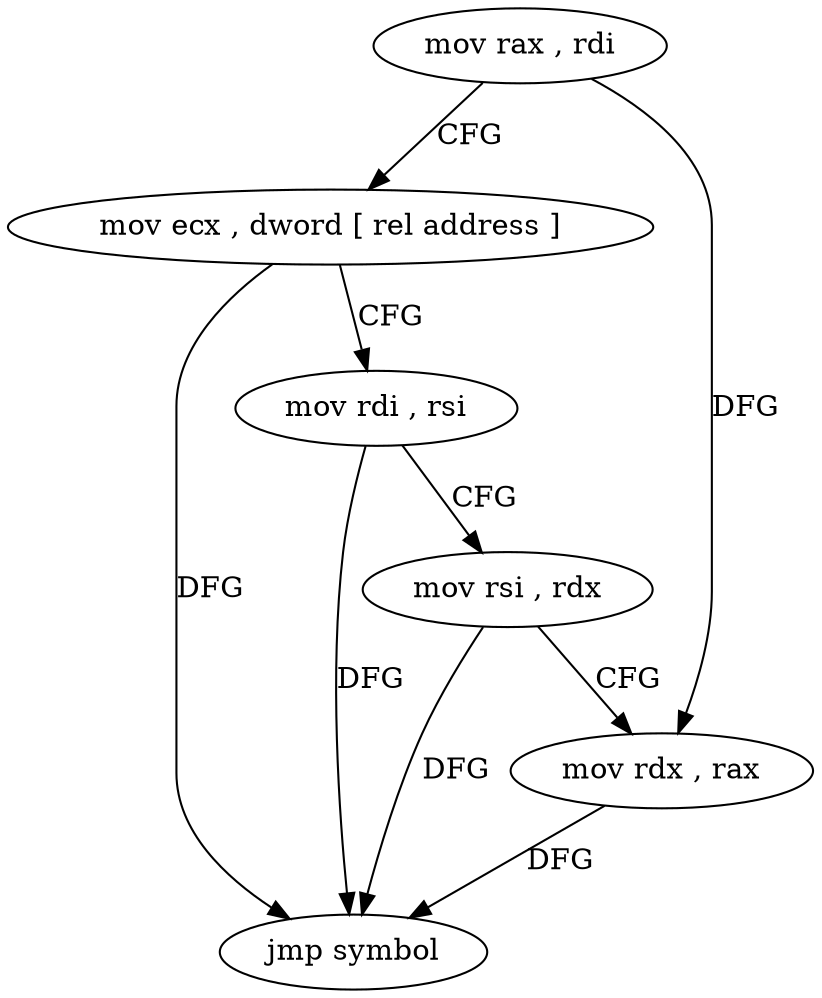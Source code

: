 digraph "func" {
"4244400" [label = "mov rax , rdi" ]
"4244403" [label = "mov ecx , dword [ rel address ]" ]
"4244409" [label = "mov rdi , rsi" ]
"4244412" [label = "mov rsi , rdx" ]
"4244415" [label = "mov rdx , rax" ]
"4244418" [label = "jmp symbol" ]
"4244400" -> "4244403" [ label = "CFG" ]
"4244400" -> "4244415" [ label = "DFG" ]
"4244403" -> "4244409" [ label = "CFG" ]
"4244403" -> "4244418" [ label = "DFG" ]
"4244409" -> "4244412" [ label = "CFG" ]
"4244409" -> "4244418" [ label = "DFG" ]
"4244412" -> "4244415" [ label = "CFG" ]
"4244412" -> "4244418" [ label = "DFG" ]
"4244415" -> "4244418" [ label = "DFG" ]
}
